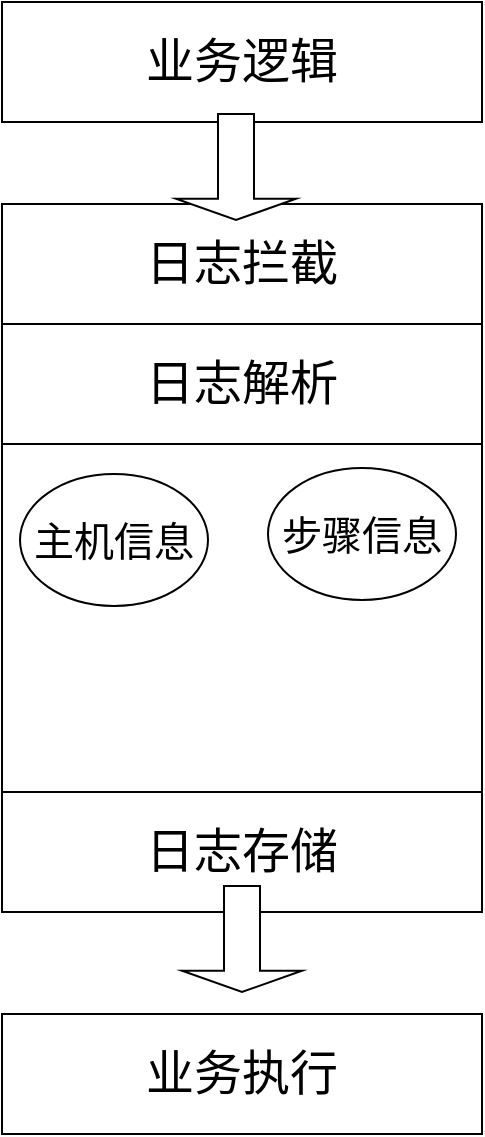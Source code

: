 <mxfile version="22.0.8" type="github">
  <diagram id="prtHgNgQTEPvFCAcTncT" name="Page-1">
    <mxGraphModel dx="1434" dy="750" grid="0" gridSize="10" guides="1" tooltips="1" connect="1" arrows="1" fold="1" page="1" pageScale="1" pageWidth="827" pageHeight="1169" math="0" shadow="0">
      <root>
        <mxCell id="0" />
        <mxCell id="1" parent="0" />
        <mxCell id="-jJhjU_FKEdSBkQWSmdF-1" value="&lt;font style=&quot;font-size: 24px;&quot;&gt;日志拦截&lt;/font&gt;" style="rounded=0;whiteSpace=wrap;html=1;" parent="1" vertex="1">
          <mxGeometry x="240" y="120" width="240" height="60" as="geometry" />
        </mxCell>
        <mxCell id="-jJhjU_FKEdSBkQWSmdF-2" value="&lt;font style=&quot;font-size: 24px;&quot;&gt;日志解析&lt;/font&gt;" style="rounded=0;whiteSpace=wrap;html=1;" parent="1" vertex="1">
          <mxGeometry x="240" y="180" width="240" height="60" as="geometry" />
        </mxCell>
        <mxCell id="-jJhjU_FKEdSBkQWSmdF-5" value="" style="rounded=0;whiteSpace=wrap;html=1;" parent="1" vertex="1">
          <mxGeometry x="240" y="240" width="240" height="174" as="geometry" />
        </mxCell>
        <mxCell id="eDK4xqI1HYQkNrjTRVqE-1" value="&lt;font style=&quot;font-size: 24px;&quot;&gt;日志存储&lt;/font&gt;" style="rounded=0;whiteSpace=wrap;html=1;" vertex="1" parent="1">
          <mxGeometry x="240" y="414" width="240" height="60" as="geometry" />
        </mxCell>
        <mxCell id="eDK4xqI1HYQkNrjTRVqE-2" value="" style="shape=singleArrow;direction=south;whiteSpace=wrap;html=1;" vertex="1" parent="1">
          <mxGeometry x="330" y="461" width="60" height="53" as="geometry" />
        </mxCell>
        <mxCell id="eDK4xqI1HYQkNrjTRVqE-3" value="&lt;span style=&quot;font-size: 24px;&quot;&gt;业务执行&lt;/span&gt;" style="rounded=0;whiteSpace=wrap;html=1;" vertex="1" parent="1">
          <mxGeometry x="240" y="525" width="240" height="60" as="geometry" />
        </mxCell>
        <mxCell id="eDK4xqI1HYQkNrjTRVqE-5" value="&lt;font style=&quot;font-size: 24px;&quot;&gt;业务逻辑&lt;/font&gt;" style="rounded=0;whiteSpace=wrap;html=1;" vertex="1" parent="1">
          <mxGeometry x="240" y="19" width="240" height="60" as="geometry" />
        </mxCell>
        <mxCell id="eDK4xqI1HYQkNrjTRVqE-6" value="" style="shape=singleArrow;direction=south;whiteSpace=wrap;html=1;" vertex="1" parent="1">
          <mxGeometry x="327" y="75" width="60" height="53" as="geometry" />
        </mxCell>
        <mxCell id="eDK4xqI1HYQkNrjTRVqE-10" value="&lt;span style=&quot;font-size: 20px;&quot;&gt;主机信息&lt;/span&gt;" style="ellipse;whiteSpace=wrap;html=1;" vertex="1" parent="1">
          <mxGeometry x="249" y="255" width="94" height="66" as="geometry" />
        </mxCell>
        <mxCell id="eDK4xqI1HYQkNrjTRVqE-12" value="&lt;span style=&quot;font-size: 20px;&quot;&gt;步骤信息&lt;/span&gt;" style="ellipse;whiteSpace=wrap;html=1;" vertex="1" parent="1">
          <mxGeometry x="373" y="252" width="94" height="66" as="geometry" />
        </mxCell>
      </root>
    </mxGraphModel>
  </diagram>
</mxfile>
